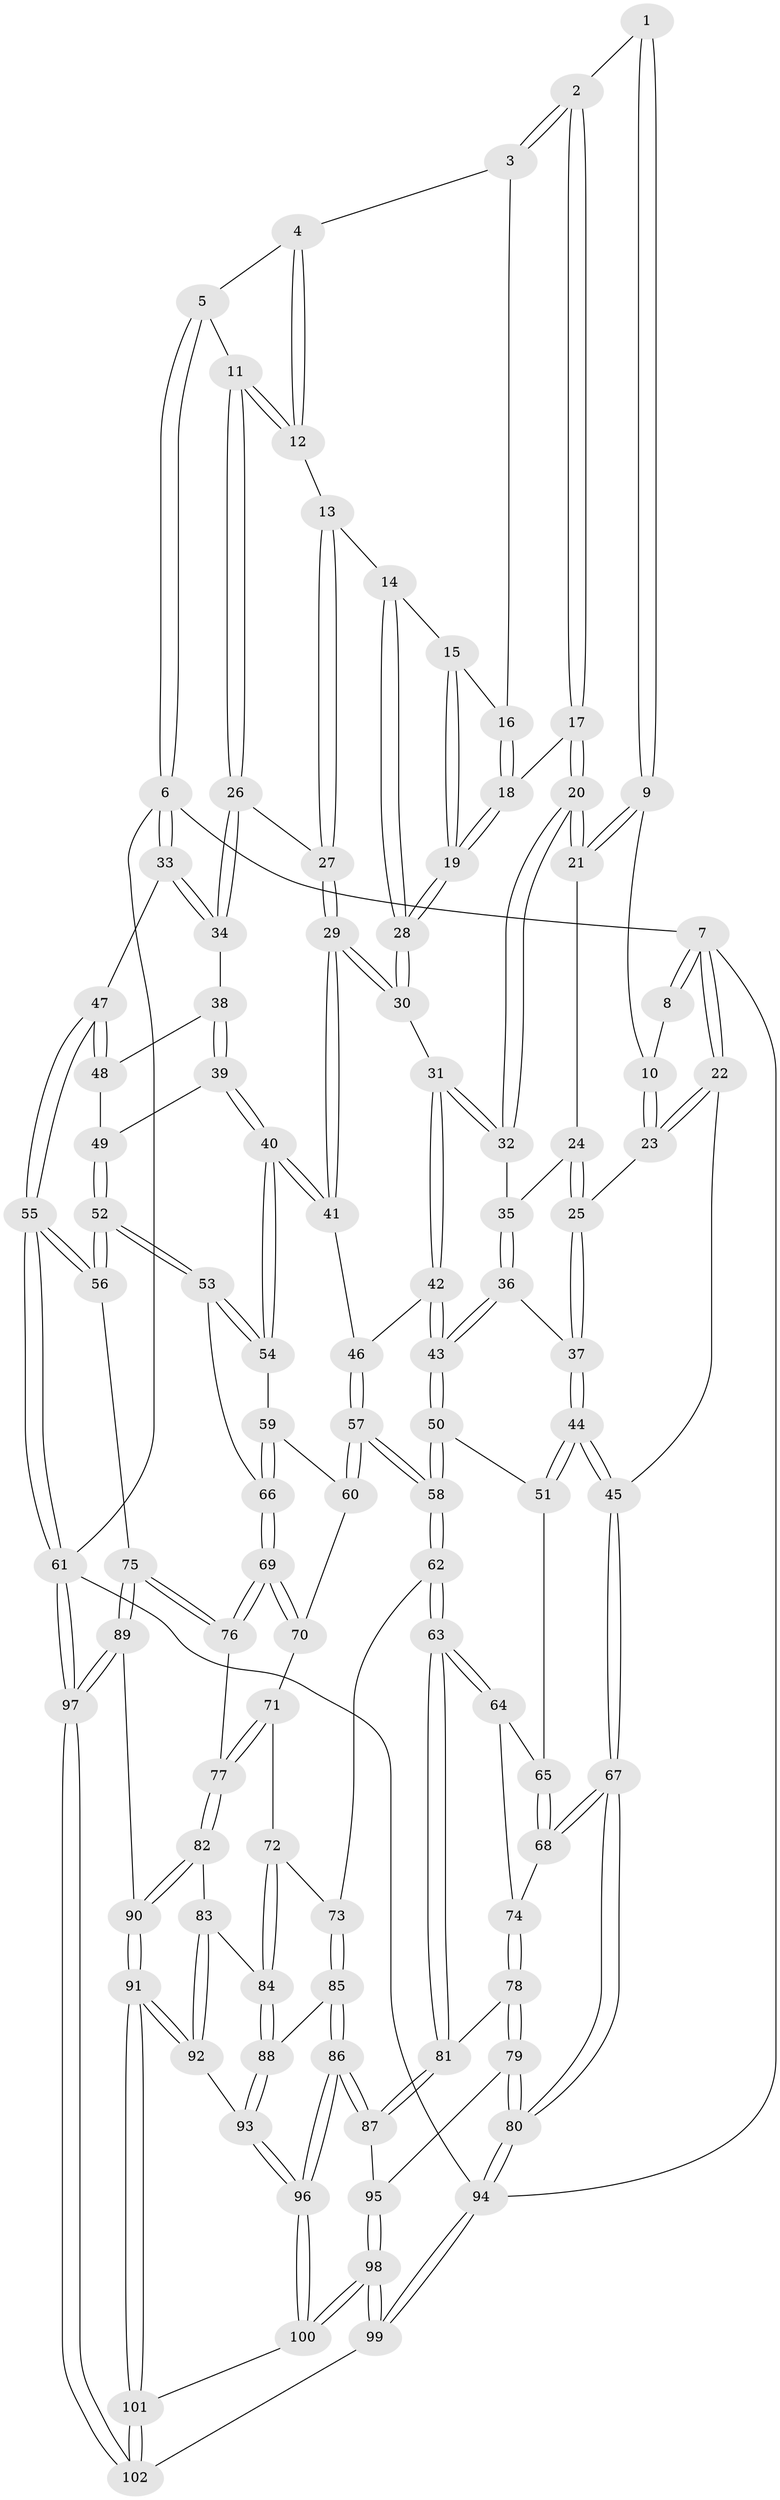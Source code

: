 // Generated by graph-tools (version 1.1) at 2025/16/03/09/25 04:16:45]
// undirected, 102 vertices, 252 edges
graph export_dot {
graph [start="1"]
  node [color=gray90,style=filled];
  1 [pos="+0.26704486531228433+0"];
  2 [pos="+0.3827906922883488+0"];
  3 [pos="+0.5978534001652952+0"];
  4 [pos="+0.6395858632226984+0"];
  5 [pos="+0.8907857061693704+0"];
  6 [pos="+1+0"];
  7 [pos="+0+0"];
  8 [pos="+0.11751143758671194+0"];
  9 [pos="+0.1548543138274916+0.08545998791528366"];
  10 [pos="+0.08705309442216429+0.06108112912193295"];
  11 [pos="+0.8225211184560605+0.12191699555446542"];
  12 [pos="+0.7026823106733657+0.059919307916739564"];
  13 [pos="+0.6895588757150698+0.09370488689967883"];
  14 [pos="+0.653697091674559+0.11707094898546902"];
  15 [pos="+0.6240778657117813+0.08042068674989004"];
  16 [pos="+0.593024968512999+0"];
  17 [pos="+0.3616728534975246+0"];
  18 [pos="+0.5619679555677288+0.13828147185268574"];
  19 [pos="+0.5659844690775918+0.15054054742208484"];
  20 [pos="+0.331533875819384+0.09696761102711218"];
  21 [pos="+0.16805388696459952+0.09279997098147892"];
  22 [pos="+0+0.13576891576880215"];
  23 [pos="+0.015297854676778768+0.13245511669208943"];
  24 [pos="+0.13793489654875363+0.18028578347967641"];
  25 [pos="+0.09952192677250883+0.21391334235849632"];
  26 [pos="+0.8365768162583603+0.16893562058205253"];
  27 [pos="+0.7392518481279038+0.19499079518044724"];
  28 [pos="+0.5788495273656232+0.20899735723384302"];
  29 [pos="+0.6278135578230306+0.2816578694017588"];
  30 [pos="+0.5786924187762663+0.21045832743044884"];
  31 [pos="+0.37631612778761386+0.19497593110763292"];
  32 [pos="+0.3343191723086124+0.13224212528484502"];
  33 [pos="+1+0.05835396595155255"];
  34 [pos="+0.8691583646390337+0.18910455558378725"];
  35 [pos="+0.30400534457450457+0.15378124313886957"];
  36 [pos="+0.1528888463513154+0.313335571104607"];
  37 [pos="+0.1259146536024368+0.3092961650675415"];
  38 [pos="+0.8612693435943344+0.29196765363651206"];
  39 [pos="+0.7829433463688659+0.3676551573018823"];
  40 [pos="+0.7203845491260664+0.40046998113932564"];
  41 [pos="+0.6298196183662935+0.3129611847059409"];
  42 [pos="+0.37147603889048797+0.34211789874245224"];
  43 [pos="+0.2723970344242203+0.4024477889047816"];
  44 [pos="+0+0.4965768021660005"];
  45 [pos="+0+0.5066254298526583"];
  46 [pos="+0.48185794257360953+0.40131295536943234"];
  47 [pos="+1+0.23184153357095996"];
  48 [pos="+0.9517063277575714+0.34966454977262096"];
  49 [pos="+0.934148531683578+0.43265446411682473"];
  50 [pos="+0.25895171197500017+0.4975834411742621"];
  51 [pos="+0.2477212451050552+0.5048437309825557"];
  52 [pos="+0.9784896165078049+0.6335394686407663"];
  53 [pos="+0.7889230931600495+0.5531275967544192"];
  54 [pos="+0.7269766618274329+0.4747574594083463"];
  55 [pos="+1+0.7061822036750538"];
  56 [pos="+1+0.6683836269975453"];
  57 [pos="+0.4875668268914613+0.5617106294410685"];
  58 [pos="+0.4284904480215865+0.6148948215903531"];
  59 [pos="+0.5705649832055537+0.5536294604889989"];
  60 [pos="+0.5373075384760615+0.5648847803136278"];
  61 [pos="+1+1"];
  62 [pos="+0.42482147296001666+0.6359270018250484"];
  63 [pos="+0.3015371323851386+0.7199635153686608"];
  64 [pos="+0.22763803988046458+0.6580682330241869"];
  65 [pos="+0.20791502485457664+0.6022962825090745"];
  66 [pos="+0.7019992853997782+0.6473099701352704"];
  67 [pos="+0+0.5484264725097582"];
  68 [pos="+0.07500422668686059+0.6402173286554249"];
  69 [pos="+0.6881913463108159+0.6701173817175131"];
  70 [pos="+0.5886525667743047+0.6270666703198186"];
  71 [pos="+0.599184417021879+0.7000072082311034"];
  72 [pos="+0.5160733051770626+0.7191542986043021"];
  73 [pos="+0.43168853085695136+0.6484240538868143"];
  74 [pos="+0.14165231580885365+0.7132324021833221"];
  75 [pos="+0.828792504861854+0.7916309440174414"];
  76 [pos="+0.6837711617642702+0.7006943147542175"];
  77 [pos="+0.651864330158187+0.7280237431924391"];
  78 [pos="+0.15271961479696664+0.756984739385764"];
  79 [pos="+0.11378701915260117+0.841355946075808"];
  80 [pos="+0+0.9382750702669987"];
  81 [pos="+0.2917525595002514+0.7437381545098648"];
  82 [pos="+0.648016592781831+0.7406320892050846"];
  83 [pos="+0.5723851026063265+0.7787062201932278"];
  84 [pos="+0.5403936142067516+0.7701311904652326"];
  85 [pos="+0.43201809773297645+0.833424814993661"];
  86 [pos="+0.38593476982938424+0.9324261866144203"];
  87 [pos="+0.2973435645399823+0.8136384322889993"];
  88 [pos="+0.5237809684244201+0.7999082643694372"];
  89 [pos="+0.7801473407868151+0.8611222231075684"];
  90 [pos="+0.6842741838400875+0.8634678012019034"];
  91 [pos="+0.640666278673857+0.888667952937644"];
  92 [pos="+0.6257040668540499+0.8828182723716729"];
  93 [pos="+0.5467296193329144+0.8823413719978337"];
  94 [pos="+0+1"];
  95 [pos="+0.15801762904952976+0.8648933552513225"];
  96 [pos="+0.39170851320989936+0.9667147890010138"];
  97 [pos="+0.927509427541156+1"];
  98 [pos="+0.32865910476265436+1"];
  99 [pos="+0.32711023601410444+1"];
  100 [pos="+0.3858565620399105+0.9994641280152421"];
  101 [pos="+0.6338111735251394+0.9541584160791237"];
  102 [pos="+0.7131245373418547+1"];
  1 -- 2;
  1 -- 9;
  1 -- 9;
  2 -- 3;
  2 -- 3;
  2 -- 17;
  2 -- 17;
  3 -- 4;
  3 -- 16;
  4 -- 5;
  4 -- 12;
  4 -- 12;
  5 -- 6;
  5 -- 6;
  5 -- 11;
  6 -- 7;
  6 -- 33;
  6 -- 33;
  6 -- 61;
  7 -- 8;
  7 -- 8;
  7 -- 22;
  7 -- 22;
  7 -- 94;
  8 -- 10;
  9 -- 10;
  9 -- 21;
  9 -- 21;
  10 -- 23;
  10 -- 23;
  11 -- 12;
  11 -- 12;
  11 -- 26;
  11 -- 26;
  12 -- 13;
  13 -- 14;
  13 -- 27;
  13 -- 27;
  14 -- 15;
  14 -- 28;
  14 -- 28;
  15 -- 16;
  15 -- 19;
  15 -- 19;
  16 -- 18;
  16 -- 18;
  17 -- 18;
  17 -- 20;
  17 -- 20;
  18 -- 19;
  18 -- 19;
  19 -- 28;
  19 -- 28;
  20 -- 21;
  20 -- 21;
  20 -- 32;
  20 -- 32;
  21 -- 24;
  22 -- 23;
  22 -- 23;
  22 -- 45;
  23 -- 25;
  24 -- 25;
  24 -- 25;
  24 -- 35;
  25 -- 37;
  25 -- 37;
  26 -- 27;
  26 -- 34;
  26 -- 34;
  27 -- 29;
  27 -- 29;
  28 -- 30;
  28 -- 30;
  29 -- 30;
  29 -- 30;
  29 -- 41;
  29 -- 41;
  30 -- 31;
  31 -- 32;
  31 -- 32;
  31 -- 42;
  31 -- 42;
  32 -- 35;
  33 -- 34;
  33 -- 34;
  33 -- 47;
  34 -- 38;
  35 -- 36;
  35 -- 36;
  36 -- 37;
  36 -- 43;
  36 -- 43;
  37 -- 44;
  37 -- 44;
  38 -- 39;
  38 -- 39;
  38 -- 48;
  39 -- 40;
  39 -- 40;
  39 -- 49;
  40 -- 41;
  40 -- 41;
  40 -- 54;
  40 -- 54;
  41 -- 46;
  42 -- 43;
  42 -- 43;
  42 -- 46;
  43 -- 50;
  43 -- 50;
  44 -- 45;
  44 -- 45;
  44 -- 51;
  44 -- 51;
  45 -- 67;
  45 -- 67;
  46 -- 57;
  46 -- 57;
  47 -- 48;
  47 -- 48;
  47 -- 55;
  47 -- 55;
  48 -- 49;
  49 -- 52;
  49 -- 52;
  50 -- 51;
  50 -- 58;
  50 -- 58;
  51 -- 65;
  52 -- 53;
  52 -- 53;
  52 -- 56;
  52 -- 56;
  53 -- 54;
  53 -- 54;
  53 -- 66;
  54 -- 59;
  55 -- 56;
  55 -- 56;
  55 -- 61;
  55 -- 61;
  56 -- 75;
  57 -- 58;
  57 -- 58;
  57 -- 60;
  57 -- 60;
  58 -- 62;
  58 -- 62;
  59 -- 60;
  59 -- 66;
  59 -- 66;
  60 -- 70;
  61 -- 97;
  61 -- 97;
  61 -- 94;
  62 -- 63;
  62 -- 63;
  62 -- 73;
  63 -- 64;
  63 -- 64;
  63 -- 81;
  63 -- 81;
  64 -- 65;
  64 -- 74;
  65 -- 68;
  65 -- 68;
  66 -- 69;
  66 -- 69;
  67 -- 68;
  67 -- 68;
  67 -- 80;
  67 -- 80;
  68 -- 74;
  69 -- 70;
  69 -- 70;
  69 -- 76;
  69 -- 76;
  70 -- 71;
  71 -- 72;
  71 -- 77;
  71 -- 77;
  72 -- 73;
  72 -- 84;
  72 -- 84;
  73 -- 85;
  73 -- 85;
  74 -- 78;
  74 -- 78;
  75 -- 76;
  75 -- 76;
  75 -- 89;
  75 -- 89;
  76 -- 77;
  77 -- 82;
  77 -- 82;
  78 -- 79;
  78 -- 79;
  78 -- 81;
  79 -- 80;
  79 -- 80;
  79 -- 95;
  80 -- 94;
  80 -- 94;
  81 -- 87;
  81 -- 87;
  82 -- 83;
  82 -- 90;
  82 -- 90;
  83 -- 84;
  83 -- 92;
  83 -- 92;
  84 -- 88;
  84 -- 88;
  85 -- 86;
  85 -- 86;
  85 -- 88;
  86 -- 87;
  86 -- 87;
  86 -- 96;
  86 -- 96;
  87 -- 95;
  88 -- 93;
  88 -- 93;
  89 -- 90;
  89 -- 97;
  89 -- 97;
  90 -- 91;
  90 -- 91;
  91 -- 92;
  91 -- 92;
  91 -- 101;
  91 -- 101;
  92 -- 93;
  93 -- 96;
  93 -- 96;
  94 -- 99;
  94 -- 99;
  95 -- 98;
  95 -- 98;
  96 -- 100;
  96 -- 100;
  97 -- 102;
  97 -- 102;
  98 -- 99;
  98 -- 99;
  98 -- 100;
  98 -- 100;
  99 -- 102;
  100 -- 101;
  101 -- 102;
  101 -- 102;
}
